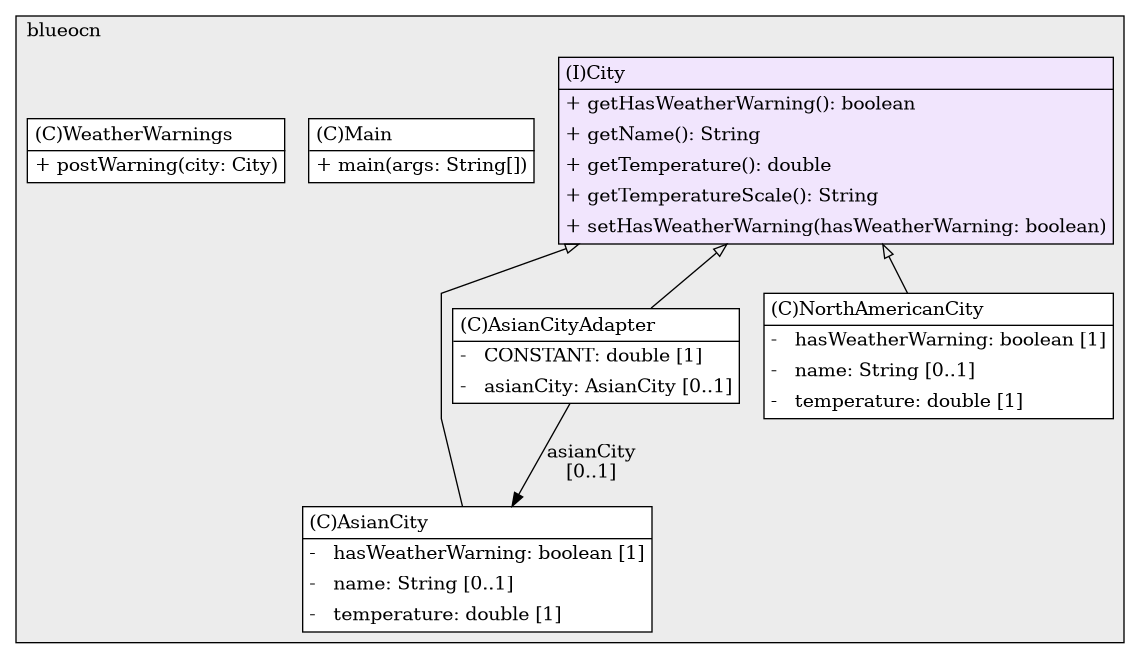@startuml

/' diagram meta data start
config=StructureConfiguration;
{
  "projectClassification": {
    "searchMode": "OpenProject", // OpenProject, AllProjects
    "includedProjects": "",
    "pathEndKeywords": "*.impl",
    "isClientPath": "",
    "isClientName": "",
    "isTestPath": "",
    "isTestName": "",
    "isMappingPath": "",
    "isMappingName": "",
    "isDataAccessPath": "",
    "isDataAccessName": "",
    "isDataStructurePath": "",
    "isDataStructureName": "",
    "isInterfaceStructuresPath": "",
    "isInterfaceStructuresName": "",
    "isEntryPointPath": "",
    "isEntryPointName": "",
    "treatFinalFieldsAsMandatory": false
  },
  "graphRestriction": {
    "classPackageExcludeFilter": "",
    "classPackageIncludeFilter": "",
    "classNameExcludeFilter": "",
    "classNameIncludeFilter": "",
    "methodNameExcludeFilter": "",
    "methodNameIncludeFilter": "",
    "removeByInheritance": "", // inheritance/annotation based filtering is done in a second step
    "removeByAnnotation": "",
    "removeByClassPackage": "", // cleanup the graph after inheritance/annotation based filtering is done
    "removeByClassName": "",
    "cutMappings": false,
    "cutEnum": true,
    "cutTests": true,
    "cutClient": true,
    "cutDataAccess": false,
    "cutInterfaceStructures": false,
    "cutDataStructures": false,
    "cutGetterAndSetter": true,
    "cutConstructors": true
  },
  "graphTraversal": {
    "forwardDepth": 999,
    "backwardDepth": 0,
    "classPackageExcludeFilter": "",
    "classPackageIncludeFilter": "",
    "classNameExcludeFilter": "",
    "classNameIncludeFilter": "",
    "methodNameExcludeFilter": "",
    "methodNameIncludeFilter": "",
    "hideMappings": false,
    "hideDataStructures": false,
    "hidePrivateMethods": false,
    "hideInterfaceCalls": false, // indirection: implementation -> interface (is hidden) -> implementation
    "onlyShowApplicationEntryPoints": false, // root node is included
    "useMethodCallsForStructureDiagram": "ForwardOnly" // ForwardOnly, BothDirections, No
  },
  "details": {
    "aggregation": "GroupByClass", // ByClass, GroupByClass, None
    "showClassGenericTypes": true,
    "showMethods": true,
    "showMethodParameterNames": true,
    "showMethodParameterTypes": true,
    "showMethodReturnType": true,
    "showPackageLevels": 2,
    "showDetailedClassStructure": true
  },
  "rootClass": "blueocn.Main",
  "extensionCallbackMethod": "" // qualified.class.name#methodName - signature: public static String method(String)
}
diagram meta data end '/



digraph g {
    rankdir="TB"
    splines=polyline
    

'nodes 
subgraph cluster_15833472 { 
   	label=blueocn
	labeljust=l
	fillcolor="#ececec"
	style=filled
   
   AsianCity15833472[
	label=<<TABLE BORDER="1" CELLBORDER="0" CELLPADDING="4" CELLSPACING="0">
<TR><TD ALIGN="LEFT" >(C)AsianCity</TD></TR>
<HR/>
<TR><TD ALIGN="LEFT" >-   hasWeatherWarning: boolean [1]</TD></TR>
<TR><TD ALIGN="LEFT" >-   name: String [0..1]</TD></TR>
<TR><TD ALIGN="LEFT" >-   temperature: double [1]</TD></TR>
</TABLE>>
	style=filled
	margin=0
	shape=plaintext
	fillcolor="#FFFFFF"
];

AsianCityAdapter15833472[
	label=<<TABLE BORDER="1" CELLBORDER="0" CELLPADDING="4" CELLSPACING="0">
<TR><TD ALIGN="LEFT" >(C)AsianCityAdapter</TD></TR>
<HR/>
<TR><TD ALIGN="LEFT" >-   CONSTANT: double [1]</TD></TR>
<TR><TD ALIGN="LEFT" >-   asianCity: AsianCity [0..1]</TD></TR>
</TABLE>>
	style=filled
	margin=0
	shape=plaintext
	fillcolor="#FFFFFF"
];

City15833472[
	label=<<TABLE BORDER="1" CELLBORDER="0" CELLPADDING="4" CELLSPACING="0">
<TR><TD ALIGN="LEFT" >(I)City</TD></TR>
<HR/>
<TR><TD ALIGN="LEFT" >+ getHasWeatherWarning(): boolean</TD></TR>
<TR><TD ALIGN="LEFT" >+ getName(): String</TD></TR>
<TR><TD ALIGN="LEFT" >+ getTemperature(): double</TD></TR>
<TR><TD ALIGN="LEFT" >+ getTemperatureScale(): String</TD></TR>
<TR><TD ALIGN="LEFT" >+ setHasWeatherWarning(hasWeatherWarning: boolean)</TD></TR>
</TABLE>>
	style=filled
	margin=0
	shape=plaintext
	fillcolor="#F1E5FD"
];

Main15833472[
	label=<<TABLE BORDER="1" CELLBORDER="0" CELLPADDING="4" CELLSPACING="0">
<TR><TD ALIGN="LEFT" >(C)Main</TD></TR>
<HR/>
<TR><TD ALIGN="LEFT" >+ main(args: String[])</TD></TR>
</TABLE>>
	style=filled
	margin=0
	shape=plaintext
	fillcolor="#FFFFFF"
];

NorthAmericanCity15833472[
	label=<<TABLE BORDER="1" CELLBORDER="0" CELLPADDING="4" CELLSPACING="0">
<TR><TD ALIGN="LEFT" >(C)NorthAmericanCity</TD></TR>
<HR/>
<TR><TD ALIGN="LEFT" >-   hasWeatherWarning: boolean [1]</TD></TR>
<TR><TD ALIGN="LEFT" >-   name: String [0..1]</TD></TR>
<TR><TD ALIGN="LEFT" >-   temperature: double [1]</TD></TR>
</TABLE>>
	style=filled
	margin=0
	shape=plaintext
	fillcolor="#FFFFFF"
];

WeatherWarnings15833472[
	label=<<TABLE BORDER="1" CELLBORDER="0" CELLPADDING="4" CELLSPACING="0">
<TR><TD ALIGN="LEFT" >(C)WeatherWarnings</TD></TR>
<HR/>
<TR><TD ALIGN="LEFT" >+ postWarning(city: City)</TD></TR>
</TABLE>>
	style=filled
	margin=0
	shape=plaintext
	fillcolor="#FFFFFF"
];
} 

'edges    
AsianCityAdapter15833472 -> AsianCity15833472[label="asianCity
[0..1]"];
City15833472 -> AsianCity15833472[arrowhead=none, arrowtail=empty, dir=both];
City15833472 -> AsianCityAdapter15833472[arrowhead=none, arrowtail=empty, dir=both];
City15833472 -> NorthAmericanCity15833472[arrowhead=none, arrowtail=empty, dir=both];
    
}
@enduml